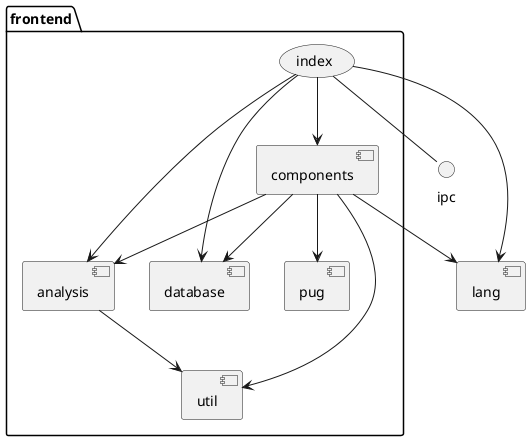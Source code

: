@startuml

interface ipc as API
[lang]

package frontend {
	(index) --> [analysis]
	(index) --> [components]
	(index) --> [database]
	(index) --> [lang]
	(index) -- API

	[analysis] --> [util]

	[components] --> [analysis]
	[components] --> [database]
	[components] --> [lang]
	[components] --> [pug]
	[components] --> [util]
}

@enduml
